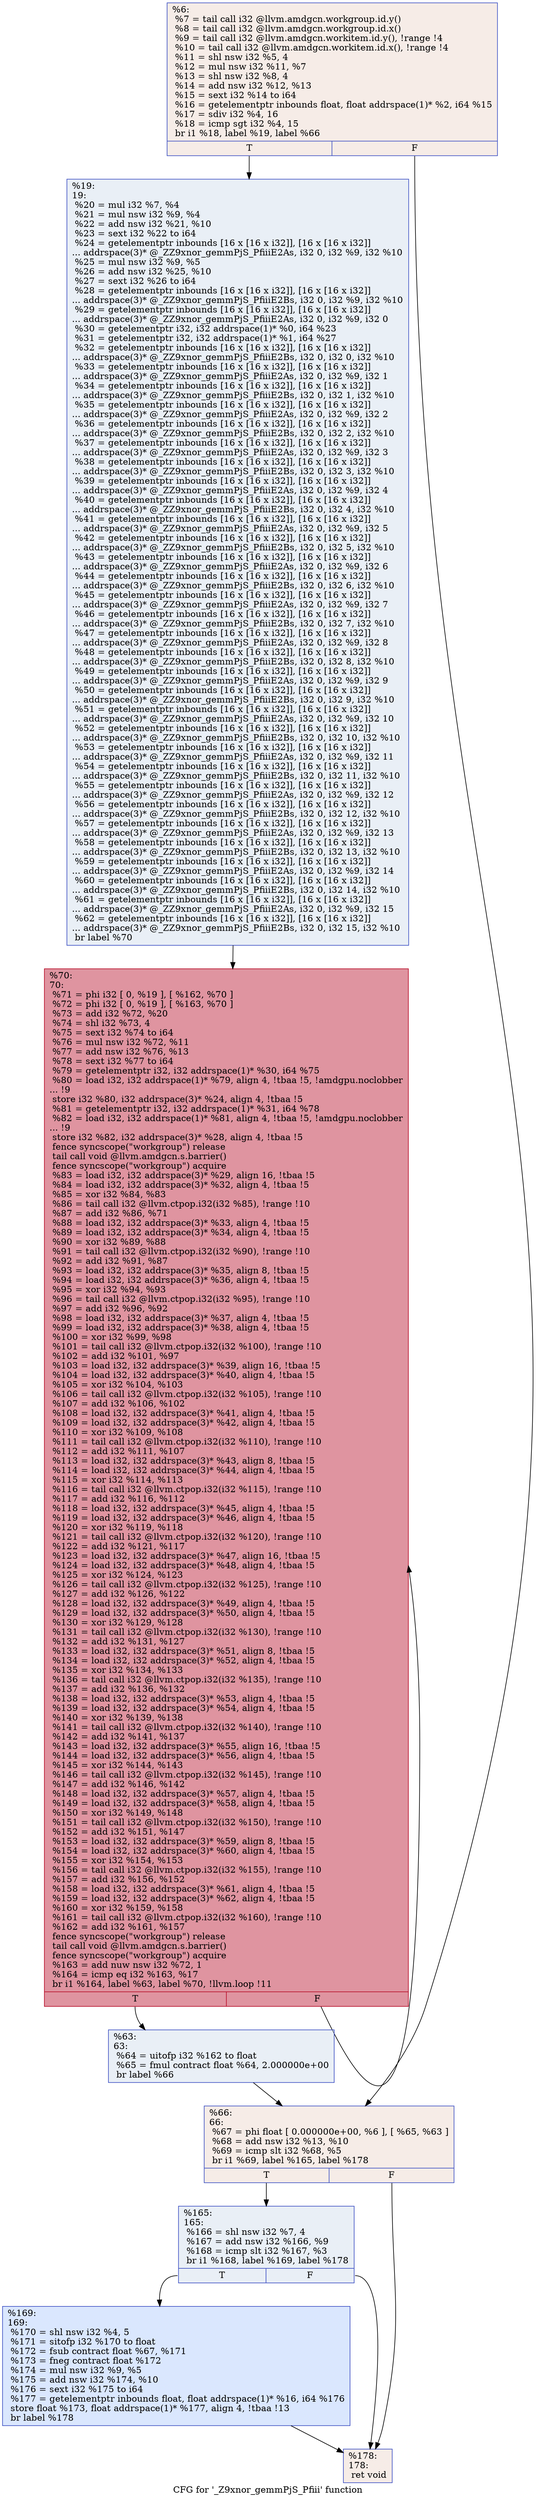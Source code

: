 digraph "CFG for '_Z9xnor_gemmPjS_Pfiii' function" {
	label="CFG for '_Z9xnor_gemmPjS_Pfiii' function";

	Node0x55367a0 [shape=record,color="#3d50c3ff", style=filled, fillcolor="#ead5c970",label="{%6:\l  %7 = tail call i32 @llvm.amdgcn.workgroup.id.y()\l  %8 = tail call i32 @llvm.amdgcn.workgroup.id.x()\l  %9 = tail call i32 @llvm.amdgcn.workitem.id.y(), !range !4\l  %10 = tail call i32 @llvm.amdgcn.workitem.id.x(), !range !4\l  %11 = shl nsw i32 %5, 4\l  %12 = mul nsw i32 %11, %7\l  %13 = shl nsw i32 %8, 4\l  %14 = add nsw i32 %12, %13\l  %15 = sext i32 %14 to i64\l  %16 = getelementptr inbounds float, float addrspace(1)* %2, i64 %15\l  %17 = sdiv i32 %4, 16\l  %18 = icmp sgt i32 %4, 15\l  br i1 %18, label %19, label %66\l|{<s0>T|<s1>F}}"];
	Node0x55367a0:s0 -> Node0x5538d10;
	Node0x55367a0:s1 -> Node0x5538da0;
	Node0x5538d10 [shape=record,color="#3d50c3ff", style=filled, fillcolor="#cedaeb70",label="{%19:\l19:                                               \l  %20 = mul i32 %7, %4\l  %21 = mul nsw i32 %9, %4\l  %22 = add nsw i32 %21, %10\l  %23 = sext i32 %22 to i64\l  %24 = getelementptr inbounds [16 x [16 x i32]], [16 x [16 x i32]]\l... addrspace(3)* @_ZZ9xnor_gemmPjS_PfiiiE2As, i32 0, i32 %9, i32 %10\l  %25 = mul nsw i32 %9, %5\l  %26 = add nsw i32 %25, %10\l  %27 = sext i32 %26 to i64\l  %28 = getelementptr inbounds [16 x [16 x i32]], [16 x [16 x i32]]\l... addrspace(3)* @_ZZ9xnor_gemmPjS_PfiiiE2Bs, i32 0, i32 %9, i32 %10\l  %29 = getelementptr inbounds [16 x [16 x i32]], [16 x [16 x i32]]\l... addrspace(3)* @_ZZ9xnor_gemmPjS_PfiiiE2As, i32 0, i32 %9, i32 0\l  %30 = getelementptr i32, i32 addrspace(1)* %0, i64 %23\l  %31 = getelementptr i32, i32 addrspace(1)* %1, i64 %27\l  %32 = getelementptr inbounds [16 x [16 x i32]], [16 x [16 x i32]]\l... addrspace(3)* @_ZZ9xnor_gemmPjS_PfiiiE2Bs, i32 0, i32 0, i32 %10\l  %33 = getelementptr inbounds [16 x [16 x i32]], [16 x [16 x i32]]\l... addrspace(3)* @_ZZ9xnor_gemmPjS_PfiiiE2As, i32 0, i32 %9, i32 1\l  %34 = getelementptr inbounds [16 x [16 x i32]], [16 x [16 x i32]]\l... addrspace(3)* @_ZZ9xnor_gemmPjS_PfiiiE2Bs, i32 0, i32 1, i32 %10\l  %35 = getelementptr inbounds [16 x [16 x i32]], [16 x [16 x i32]]\l... addrspace(3)* @_ZZ9xnor_gemmPjS_PfiiiE2As, i32 0, i32 %9, i32 2\l  %36 = getelementptr inbounds [16 x [16 x i32]], [16 x [16 x i32]]\l... addrspace(3)* @_ZZ9xnor_gemmPjS_PfiiiE2Bs, i32 0, i32 2, i32 %10\l  %37 = getelementptr inbounds [16 x [16 x i32]], [16 x [16 x i32]]\l... addrspace(3)* @_ZZ9xnor_gemmPjS_PfiiiE2As, i32 0, i32 %9, i32 3\l  %38 = getelementptr inbounds [16 x [16 x i32]], [16 x [16 x i32]]\l... addrspace(3)* @_ZZ9xnor_gemmPjS_PfiiiE2Bs, i32 0, i32 3, i32 %10\l  %39 = getelementptr inbounds [16 x [16 x i32]], [16 x [16 x i32]]\l... addrspace(3)* @_ZZ9xnor_gemmPjS_PfiiiE2As, i32 0, i32 %9, i32 4\l  %40 = getelementptr inbounds [16 x [16 x i32]], [16 x [16 x i32]]\l... addrspace(3)* @_ZZ9xnor_gemmPjS_PfiiiE2Bs, i32 0, i32 4, i32 %10\l  %41 = getelementptr inbounds [16 x [16 x i32]], [16 x [16 x i32]]\l... addrspace(3)* @_ZZ9xnor_gemmPjS_PfiiiE2As, i32 0, i32 %9, i32 5\l  %42 = getelementptr inbounds [16 x [16 x i32]], [16 x [16 x i32]]\l... addrspace(3)* @_ZZ9xnor_gemmPjS_PfiiiE2Bs, i32 0, i32 5, i32 %10\l  %43 = getelementptr inbounds [16 x [16 x i32]], [16 x [16 x i32]]\l... addrspace(3)* @_ZZ9xnor_gemmPjS_PfiiiE2As, i32 0, i32 %9, i32 6\l  %44 = getelementptr inbounds [16 x [16 x i32]], [16 x [16 x i32]]\l... addrspace(3)* @_ZZ9xnor_gemmPjS_PfiiiE2Bs, i32 0, i32 6, i32 %10\l  %45 = getelementptr inbounds [16 x [16 x i32]], [16 x [16 x i32]]\l... addrspace(3)* @_ZZ9xnor_gemmPjS_PfiiiE2As, i32 0, i32 %9, i32 7\l  %46 = getelementptr inbounds [16 x [16 x i32]], [16 x [16 x i32]]\l... addrspace(3)* @_ZZ9xnor_gemmPjS_PfiiiE2Bs, i32 0, i32 7, i32 %10\l  %47 = getelementptr inbounds [16 x [16 x i32]], [16 x [16 x i32]]\l... addrspace(3)* @_ZZ9xnor_gemmPjS_PfiiiE2As, i32 0, i32 %9, i32 8\l  %48 = getelementptr inbounds [16 x [16 x i32]], [16 x [16 x i32]]\l... addrspace(3)* @_ZZ9xnor_gemmPjS_PfiiiE2Bs, i32 0, i32 8, i32 %10\l  %49 = getelementptr inbounds [16 x [16 x i32]], [16 x [16 x i32]]\l... addrspace(3)* @_ZZ9xnor_gemmPjS_PfiiiE2As, i32 0, i32 %9, i32 9\l  %50 = getelementptr inbounds [16 x [16 x i32]], [16 x [16 x i32]]\l... addrspace(3)* @_ZZ9xnor_gemmPjS_PfiiiE2Bs, i32 0, i32 9, i32 %10\l  %51 = getelementptr inbounds [16 x [16 x i32]], [16 x [16 x i32]]\l... addrspace(3)* @_ZZ9xnor_gemmPjS_PfiiiE2As, i32 0, i32 %9, i32 10\l  %52 = getelementptr inbounds [16 x [16 x i32]], [16 x [16 x i32]]\l... addrspace(3)* @_ZZ9xnor_gemmPjS_PfiiiE2Bs, i32 0, i32 10, i32 %10\l  %53 = getelementptr inbounds [16 x [16 x i32]], [16 x [16 x i32]]\l... addrspace(3)* @_ZZ9xnor_gemmPjS_PfiiiE2As, i32 0, i32 %9, i32 11\l  %54 = getelementptr inbounds [16 x [16 x i32]], [16 x [16 x i32]]\l... addrspace(3)* @_ZZ9xnor_gemmPjS_PfiiiE2Bs, i32 0, i32 11, i32 %10\l  %55 = getelementptr inbounds [16 x [16 x i32]], [16 x [16 x i32]]\l... addrspace(3)* @_ZZ9xnor_gemmPjS_PfiiiE2As, i32 0, i32 %9, i32 12\l  %56 = getelementptr inbounds [16 x [16 x i32]], [16 x [16 x i32]]\l... addrspace(3)* @_ZZ9xnor_gemmPjS_PfiiiE2Bs, i32 0, i32 12, i32 %10\l  %57 = getelementptr inbounds [16 x [16 x i32]], [16 x [16 x i32]]\l... addrspace(3)* @_ZZ9xnor_gemmPjS_PfiiiE2As, i32 0, i32 %9, i32 13\l  %58 = getelementptr inbounds [16 x [16 x i32]], [16 x [16 x i32]]\l... addrspace(3)* @_ZZ9xnor_gemmPjS_PfiiiE2Bs, i32 0, i32 13, i32 %10\l  %59 = getelementptr inbounds [16 x [16 x i32]], [16 x [16 x i32]]\l... addrspace(3)* @_ZZ9xnor_gemmPjS_PfiiiE2As, i32 0, i32 %9, i32 14\l  %60 = getelementptr inbounds [16 x [16 x i32]], [16 x [16 x i32]]\l... addrspace(3)* @_ZZ9xnor_gemmPjS_PfiiiE2Bs, i32 0, i32 14, i32 %10\l  %61 = getelementptr inbounds [16 x [16 x i32]], [16 x [16 x i32]]\l... addrspace(3)* @_ZZ9xnor_gemmPjS_PfiiiE2As, i32 0, i32 %9, i32 15\l  %62 = getelementptr inbounds [16 x [16 x i32]], [16 x [16 x i32]]\l... addrspace(3)* @_ZZ9xnor_gemmPjS_PfiiiE2Bs, i32 0, i32 15, i32 %10\l  br label %70\l}"];
	Node0x5538d10 -> Node0x553b510;
	Node0x553b5d0 [shape=record,color="#3d50c3ff", style=filled, fillcolor="#cedaeb70",label="{%63:\l63:                                               \l  %64 = uitofp i32 %162 to float\l  %65 = fmul contract float %64, 2.000000e+00\l  br label %66\l}"];
	Node0x553b5d0 -> Node0x5538da0;
	Node0x5538da0 [shape=record,color="#3d50c3ff", style=filled, fillcolor="#ead5c970",label="{%66:\l66:                                               \l  %67 = phi float [ 0.000000e+00, %6 ], [ %65, %63 ]\l  %68 = add nsw i32 %13, %10\l  %69 = icmp slt i32 %68, %5\l  br i1 %69, label %165, label %178\l|{<s0>T|<s1>F}}"];
	Node0x5538da0:s0 -> Node0x553c640;
	Node0x5538da0:s1 -> Node0x553c6d0;
	Node0x553b510 [shape=record,color="#b70d28ff", style=filled, fillcolor="#b70d2870",label="{%70:\l70:                                               \l  %71 = phi i32 [ 0, %19 ], [ %162, %70 ]\l  %72 = phi i32 [ 0, %19 ], [ %163, %70 ]\l  %73 = add i32 %72, %20\l  %74 = shl i32 %73, 4\l  %75 = sext i32 %74 to i64\l  %76 = mul nsw i32 %72, %11\l  %77 = add nsw i32 %76, %13\l  %78 = sext i32 %77 to i64\l  %79 = getelementptr i32, i32 addrspace(1)* %30, i64 %75\l  %80 = load i32, i32 addrspace(1)* %79, align 4, !tbaa !5, !amdgpu.noclobber\l... !9\l  store i32 %80, i32 addrspace(3)* %24, align 4, !tbaa !5\l  %81 = getelementptr i32, i32 addrspace(1)* %31, i64 %78\l  %82 = load i32, i32 addrspace(1)* %81, align 4, !tbaa !5, !amdgpu.noclobber\l... !9\l  store i32 %82, i32 addrspace(3)* %28, align 4, !tbaa !5\l  fence syncscope(\"workgroup\") release\l  tail call void @llvm.amdgcn.s.barrier()\l  fence syncscope(\"workgroup\") acquire\l  %83 = load i32, i32 addrspace(3)* %29, align 16, !tbaa !5\l  %84 = load i32, i32 addrspace(3)* %32, align 4, !tbaa !5\l  %85 = xor i32 %84, %83\l  %86 = tail call i32 @llvm.ctpop.i32(i32 %85), !range !10\l  %87 = add i32 %86, %71\l  %88 = load i32, i32 addrspace(3)* %33, align 4, !tbaa !5\l  %89 = load i32, i32 addrspace(3)* %34, align 4, !tbaa !5\l  %90 = xor i32 %89, %88\l  %91 = tail call i32 @llvm.ctpop.i32(i32 %90), !range !10\l  %92 = add i32 %91, %87\l  %93 = load i32, i32 addrspace(3)* %35, align 8, !tbaa !5\l  %94 = load i32, i32 addrspace(3)* %36, align 4, !tbaa !5\l  %95 = xor i32 %94, %93\l  %96 = tail call i32 @llvm.ctpop.i32(i32 %95), !range !10\l  %97 = add i32 %96, %92\l  %98 = load i32, i32 addrspace(3)* %37, align 4, !tbaa !5\l  %99 = load i32, i32 addrspace(3)* %38, align 4, !tbaa !5\l  %100 = xor i32 %99, %98\l  %101 = tail call i32 @llvm.ctpop.i32(i32 %100), !range !10\l  %102 = add i32 %101, %97\l  %103 = load i32, i32 addrspace(3)* %39, align 16, !tbaa !5\l  %104 = load i32, i32 addrspace(3)* %40, align 4, !tbaa !5\l  %105 = xor i32 %104, %103\l  %106 = tail call i32 @llvm.ctpop.i32(i32 %105), !range !10\l  %107 = add i32 %106, %102\l  %108 = load i32, i32 addrspace(3)* %41, align 4, !tbaa !5\l  %109 = load i32, i32 addrspace(3)* %42, align 4, !tbaa !5\l  %110 = xor i32 %109, %108\l  %111 = tail call i32 @llvm.ctpop.i32(i32 %110), !range !10\l  %112 = add i32 %111, %107\l  %113 = load i32, i32 addrspace(3)* %43, align 8, !tbaa !5\l  %114 = load i32, i32 addrspace(3)* %44, align 4, !tbaa !5\l  %115 = xor i32 %114, %113\l  %116 = tail call i32 @llvm.ctpop.i32(i32 %115), !range !10\l  %117 = add i32 %116, %112\l  %118 = load i32, i32 addrspace(3)* %45, align 4, !tbaa !5\l  %119 = load i32, i32 addrspace(3)* %46, align 4, !tbaa !5\l  %120 = xor i32 %119, %118\l  %121 = tail call i32 @llvm.ctpop.i32(i32 %120), !range !10\l  %122 = add i32 %121, %117\l  %123 = load i32, i32 addrspace(3)* %47, align 16, !tbaa !5\l  %124 = load i32, i32 addrspace(3)* %48, align 4, !tbaa !5\l  %125 = xor i32 %124, %123\l  %126 = tail call i32 @llvm.ctpop.i32(i32 %125), !range !10\l  %127 = add i32 %126, %122\l  %128 = load i32, i32 addrspace(3)* %49, align 4, !tbaa !5\l  %129 = load i32, i32 addrspace(3)* %50, align 4, !tbaa !5\l  %130 = xor i32 %129, %128\l  %131 = tail call i32 @llvm.ctpop.i32(i32 %130), !range !10\l  %132 = add i32 %131, %127\l  %133 = load i32, i32 addrspace(3)* %51, align 8, !tbaa !5\l  %134 = load i32, i32 addrspace(3)* %52, align 4, !tbaa !5\l  %135 = xor i32 %134, %133\l  %136 = tail call i32 @llvm.ctpop.i32(i32 %135), !range !10\l  %137 = add i32 %136, %132\l  %138 = load i32, i32 addrspace(3)* %53, align 4, !tbaa !5\l  %139 = load i32, i32 addrspace(3)* %54, align 4, !tbaa !5\l  %140 = xor i32 %139, %138\l  %141 = tail call i32 @llvm.ctpop.i32(i32 %140), !range !10\l  %142 = add i32 %141, %137\l  %143 = load i32, i32 addrspace(3)* %55, align 16, !tbaa !5\l  %144 = load i32, i32 addrspace(3)* %56, align 4, !tbaa !5\l  %145 = xor i32 %144, %143\l  %146 = tail call i32 @llvm.ctpop.i32(i32 %145), !range !10\l  %147 = add i32 %146, %142\l  %148 = load i32, i32 addrspace(3)* %57, align 4, !tbaa !5\l  %149 = load i32, i32 addrspace(3)* %58, align 4, !tbaa !5\l  %150 = xor i32 %149, %148\l  %151 = tail call i32 @llvm.ctpop.i32(i32 %150), !range !10\l  %152 = add i32 %151, %147\l  %153 = load i32, i32 addrspace(3)* %59, align 8, !tbaa !5\l  %154 = load i32, i32 addrspace(3)* %60, align 4, !tbaa !5\l  %155 = xor i32 %154, %153\l  %156 = tail call i32 @llvm.ctpop.i32(i32 %155), !range !10\l  %157 = add i32 %156, %152\l  %158 = load i32, i32 addrspace(3)* %61, align 4, !tbaa !5\l  %159 = load i32, i32 addrspace(3)* %62, align 4, !tbaa !5\l  %160 = xor i32 %159, %158\l  %161 = tail call i32 @llvm.ctpop.i32(i32 %160), !range !10\l  %162 = add i32 %161, %157\l  fence syncscope(\"workgroup\") release\l  tail call void @llvm.amdgcn.s.barrier()\l  fence syncscope(\"workgroup\") acquire\l  %163 = add nuw nsw i32 %72, 1\l  %164 = icmp eq i32 %163, %17\l  br i1 %164, label %63, label %70, !llvm.loop !11\l|{<s0>T|<s1>F}}"];
	Node0x553b510:s0 -> Node0x553b5d0;
	Node0x553b510:s1 -> Node0x553b510;
	Node0x553c640 [shape=record,color="#3d50c3ff", style=filled, fillcolor="#cedaeb70",label="{%165:\l165:                                              \l  %166 = shl nsw i32 %7, 4\l  %167 = add nsw i32 %166, %9\l  %168 = icmp slt i32 %167, %3\l  br i1 %168, label %169, label %178\l|{<s0>T|<s1>F}}"];
	Node0x553c640:s0 -> Node0x5542e10;
	Node0x553c640:s1 -> Node0x553c6d0;
	Node0x5542e10 [shape=record,color="#3d50c3ff", style=filled, fillcolor="#abc8fd70",label="{%169:\l169:                                              \l  %170 = shl nsw i32 %4, 5\l  %171 = sitofp i32 %170 to float\l  %172 = fsub contract float %67, %171\l  %173 = fneg contract float %172\l  %174 = mul nsw i32 %9, %5\l  %175 = add nsw i32 %174, %10\l  %176 = sext i32 %175 to i64\l  %177 = getelementptr inbounds float, float addrspace(1)* %16, i64 %176\l  store float %173, float addrspace(1)* %177, align 4, !tbaa !13\l  br label %178\l}"];
	Node0x5542e10 -> Node0x553c6d0;
	Node0x553c6d0 [shape=record,color="#3d50c3ff", style=filled, fillcolor="#ead5c970",label="{%178:\l178:                                              \l  ret void\l}"];
}
